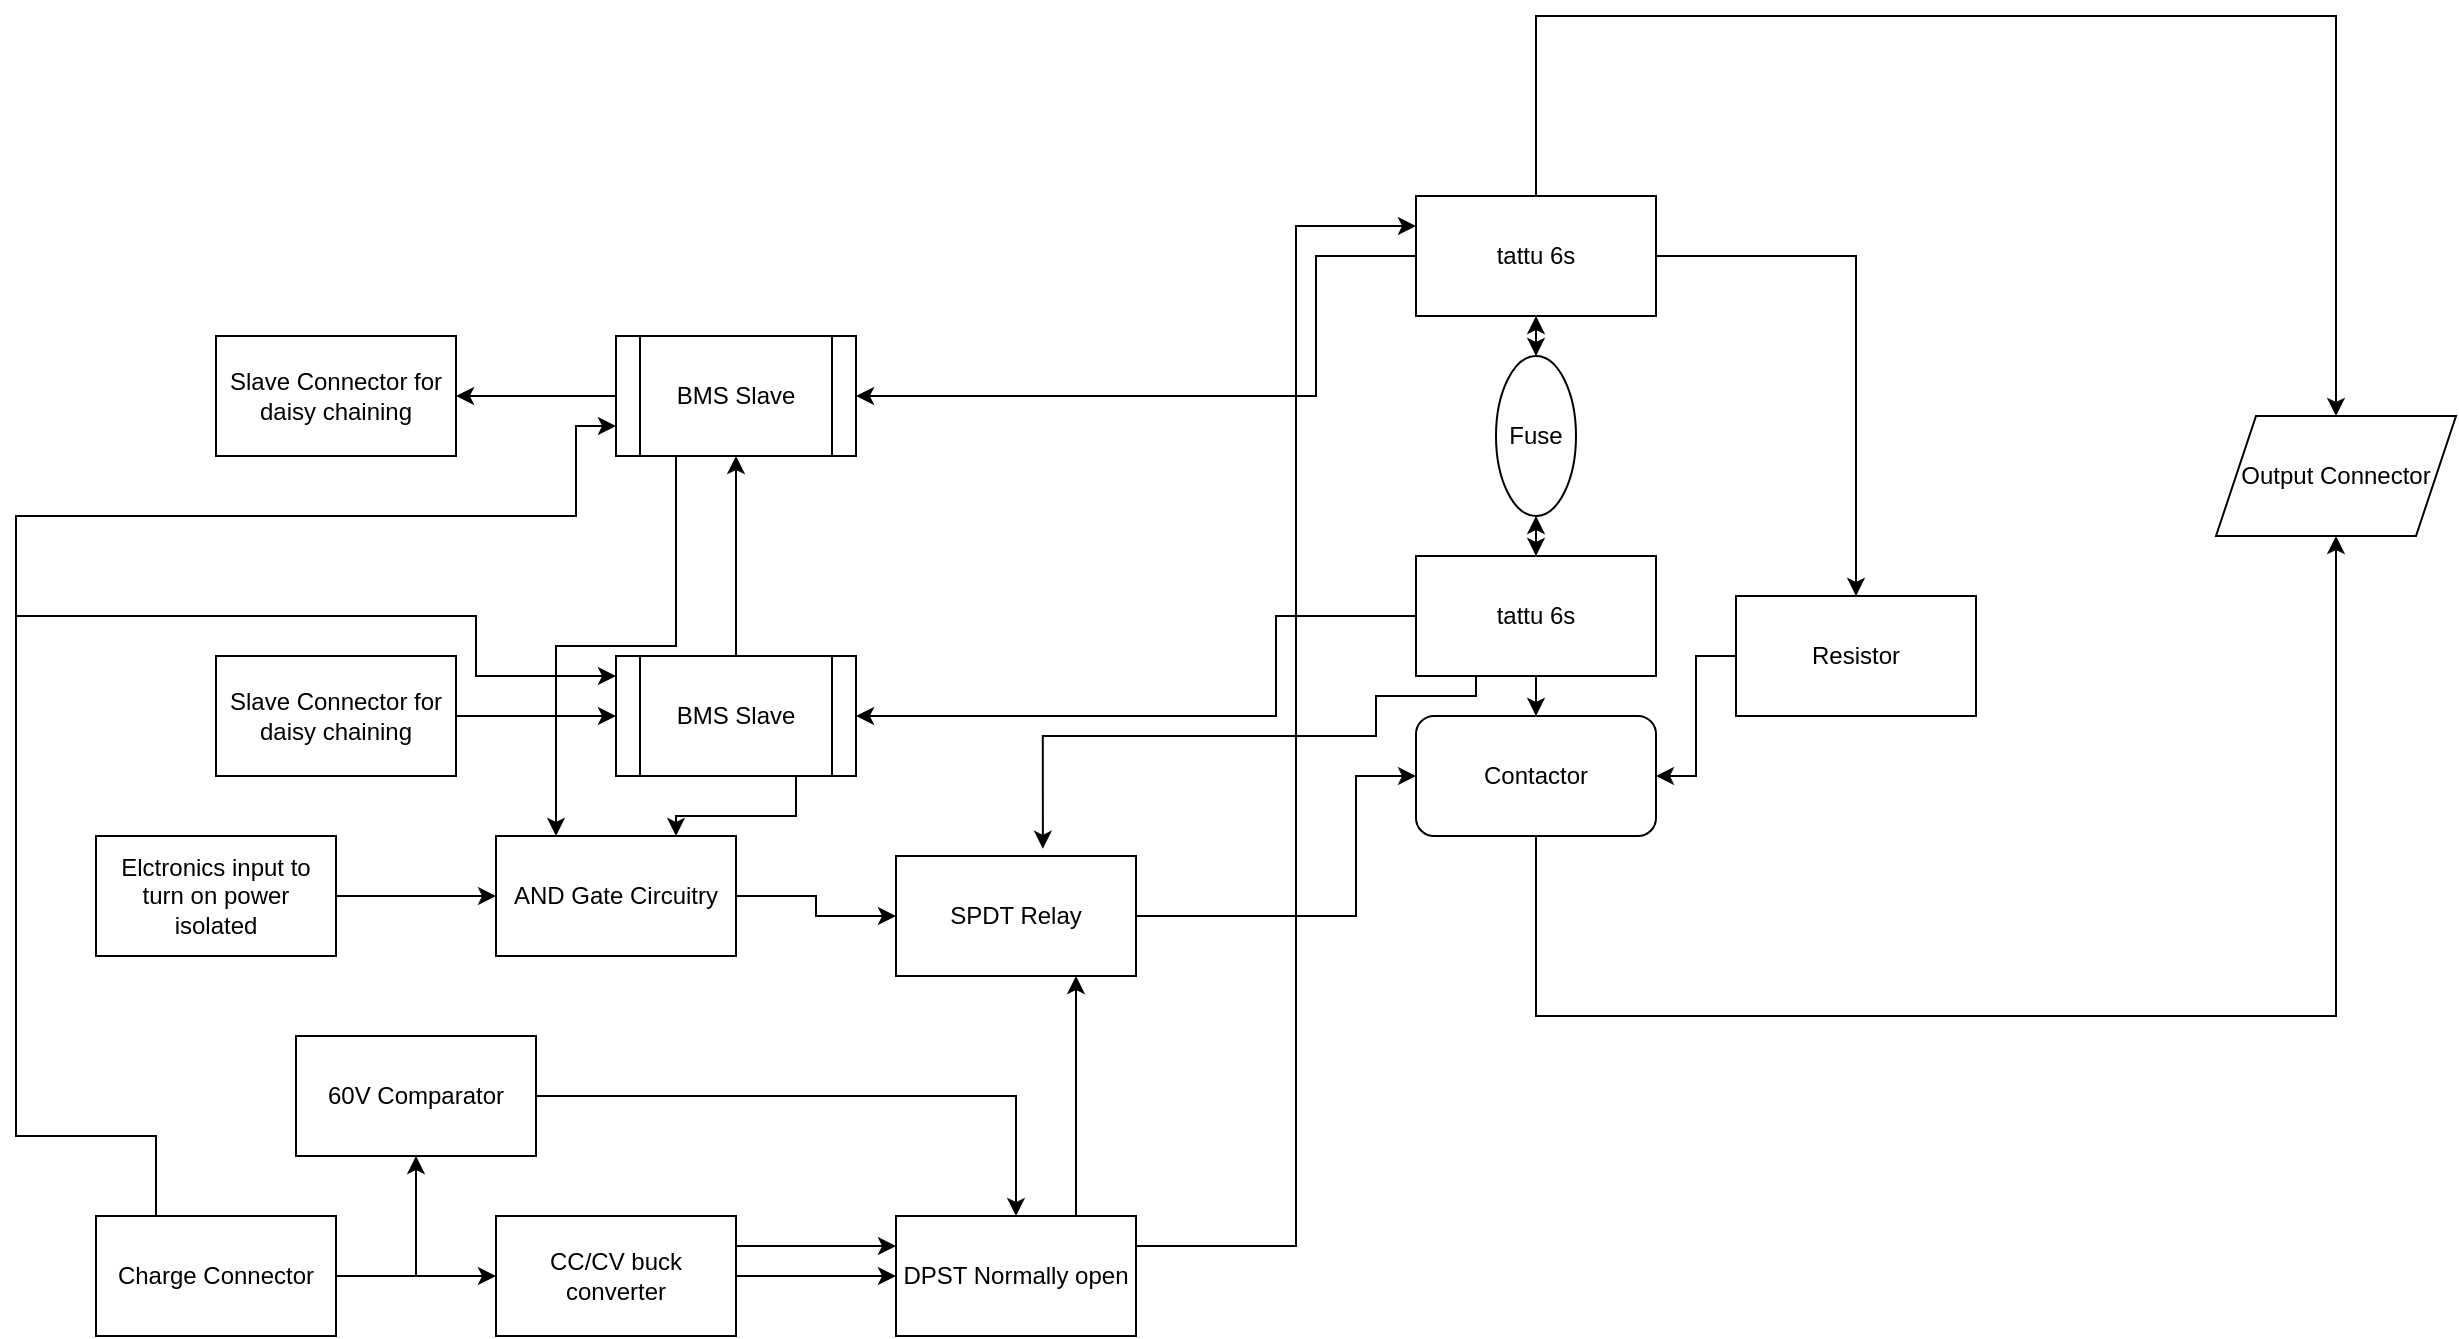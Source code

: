 <mxfile version="22.1.11" type="device">
  <diagram id="jurhLoHlSIufEqiO0e4D" name="Page-1">
    <mxGraphModel dx="2104" dy="687" grid="1" gridSize="10" guides="1" tooltips="1" connect="1" arrows="1" fold="1" page="1" pageScale="1" pageWidth="850" pageHeight="1100" math="0" shadow="0">
      <root>
        <mxCell id="0" />
        <mxCell id="1" parent="0" />
        <mxCell id="lgRkeIlRiCcvQcJWJEhC-14" value="" style="edgeStyle=orthogonalEdgeStyle;rounded=0;orthogonalLoop=1;jettySize=auto;html=1;" parent="1" source="lgRkeIlRiCcvQcJWJEhC-1" target="lgRkeIlRiCcvQcJWJEhC-3" edge="1">
          <mxGeometry relative="1" as="geometry" />
        </mxCell>
        <mxCell id="LTllZ5rqXYtzeEzusiPi-33" value="" style="edgeStyle=orthogonalEdgeStyle;rounded=0;orthogonalLoop=1;jettySize=auto;html=1;" edge="1" parent="1" source="lgRkeIlRiCcvQcJWJEhC-1" target="LTllZ5rqXYtzeEzusiPi-32">
          <mxGeometry relative="1" as="geometry" />
        </mxCell>
        <mxCell id="lgRkeIlRiCcvQcJWJEhC-1" value="tattu 6s" style="rounded=0;whiteSpace=wrap;html=1;" parent="1" vertex="1">
          <mxGeometry x="190" y="220" width="120" height="60" as="geometry" />
        </mxCell>
        <mxCell id="lgRkeIlRiCcvQcJWJEhC-4" value="" style="edgeStyle=orthogonalEdgeStyle;rounded=0;orthogonalLoop=1;jettySize=auto;html=1;" parent="1" source="lgRkeIlRiCcvQcJWJEhC-3" target="lgRkeIlRiCcvQcJWJEhC-1" edge="1">
          <mxGeometry relative="1" as="geometry" />
        </mxCell>
        <mxCell id="lgRkeIlRiCcvQcJWJEhC-6" value="" style="edgeStyle=orthogonalEdgeStyle;rounded=0;orthogonalLoop=1;jettySize=auto;html=1;" parent="1" source="lgRkeIlRiCcvQcJWJEhC-3" target="lgRkeIlRiCcvQcJWJEhC-5" edge="1">
          <mxGeometry relative="1" as="geometry" />
        </mxCell>
        <mxCell id="lgRkeIlRiCcvQcJWJEhC-3" value="Fuse" style="ellipse;whiteSpace=wrap;html=1;" parent="1" vertex="1">
          <mxGeometry x="230" y="300" width="40" height="80" as="geometry" />
        </mxCell>
        <mxCell id="lgRkeIlRiCcvQcJWJEhC-8" value="" style="edgeStyle=orthogonalEdgeStyle;rounded=0;orthogonalLoop=1;jettySize=auto;html=1;" parent="1" source="lgRkeIlRiCcvQcJWJEhC-5" target="lgRkeIlRiCcvQcJWJEhC-7" edge="1">
          <mxGeometry relative="1" as="geometry" />
        </mxCell>
        <mxCell id="lgRkeIlRiCcvQcJWJEhC-15" value="" style="edgeStyle=orthogonalEdgeStyle;rounded=0;orthogonalLoop=1;jettySize=auto;html=1;" parent="1" source="lgRkeIlRiCcvQcJWJEhC-5" target="lgRkeIlRiCcvQcJWJEhC-3" edge="1">
          <mxGeometry relative="1" as="geometry" />
        </mxCell>
        <mxCell id="LTllZ5rqXYtzeEzusiPi-2" style="edgeStyle=orthogonalEdgeStyle;rounded=0;orthogonalLoop=1;jettySize=auto;html=1;exitX=0;exitY=0.5;exitDx=0;exitDy=0;entryX=1;entryY=0.5;entryDx=0;entryDy=0;" edge="1" parent="1" source="lgRkeIlRiCcvQcJWJEhC-5" target="LTllZ5rqXYtzeEzusiPi-1">
          <mxGeometry relative="1" as="geometry">
            <Array as="points">
              <mxPoint x="120" y="430" />
              <mxPoint x="120" y="480" />
            </Array>
          </mxGeometry>
        </mxCell>
        <mxCell id="lgRkeIlRiCcvQcJWJEhC-5" value="tattu 6s" style="rounded=0;whiteSpace=wrap;html=1;" parent="1" vertex="1">
          <mxGeometry x="190" y="400" width="120" height="60" as="geometry" />
        </mxCell>
        <mxCell id="lgRkeIlRiCcvQcJWJEhC-7" value="Contactor" style="rounded=1;whiteSpace=wrap;html=1;" parent="1" vertex="1">
          <mxGeometry x="190" y="480" width="120" height="60" as="geometry" />
        </mxCell>
        <mxCell id="lgRkeIlRiCcvQcJWJEhC-39" value="Output Connector" style="shape=parallelogram;perimeter=parallelogramPerimeter;whiteSpace=wrap;html=1;fixedSize=1;" parent="1" vertex="1">
          <mxGeometry x="590" y="330" width="120" height="60" as="geometry" />
        </mxCell>
        <mxCell id="lgRkeIlRiCcvQcJWJEhC-40" value="" style="endArrow=classic;html=1;rounded=0;exitX=0.5;exitY=0;exitDx=0;exitDy=0;entryX=0.5;entryY=0;entryDx=0;entryDy=0;" parent="1" source="lgRkeIlRiCcvQcJWJEhC-1" target="lgRkeIlRiCcvQcJWJEhC-39" edge="1">
          <mxGeometry width="50" height="50" relative="1" as="geometry">
            <mxPoint x="100" y="430" as="sourcePoint" />
            <mxPoint x="150" y="380" as="targetPoint" />
            <Array as="points">
              <mxPoint x="250" y="130" />
              <mxPoint x="650" y="130" />
            </Array>
          </mxGeometry>
        </mxCell>
        <mxCell id="lgRkeIlRiCcvQcJWJEhC-41" value="" style="endArrow=classic;html=1;rounded=0;exitX=0.5;exitY=1;exitDx=0;exitDy=0;entryX=0.5;entryY=1;entryDx=0;entryDy=0;" parent="1" source="lgRkeIlRiCcvQcJWJEhC-7" target="lgRkeIlRiCcvQcJWJEhC-39" edge="1">
          <mxGeometry width="50" height="50" relative="1" as="geometry">
            <mxPoint x="100" y="430" as="sourcePoint" />
            <mxPoint x="150" y="380" as="targetPoint" />
            <Array as="points">
              <mxPoint x="250" y="630" />
              <mxPoint x="650" y="630" />
            </Array>
          </mxGeometry>
        </mxCell>
        <mxCell id="lgRkeIlRiCcvQcJWJEhC-47" value="" style="edgeStyle=orthogonalEdgeStyle;rounded=0;orthogonalLoop=1;jettySize=auto;html=1;" parent="1" source="lgRkeIlRiCcvQcJWJEhC-43" target="lgRkeIlRiCcvQcJWJEhC-46" edge="1">
          <mxGeometry relative="1" as="geometry" />
        </mxCell>
        <mxCell id="LTllZ5rqXYtzeEzusiPi-7" style="edgeStyle=orthogonalEdgeStyle;rounded=0;orthogonalLoop=1;jettySize=auto;html=1;exitX=0.25;exitY=1;exitDx=0;exitDy=0;entryX=0.25;entryY=0;entryDx=0;entryDy=0;" edge="1" parent="1" source="lgRkeIlRiCcvQcJWJEhC-43" target="LTllZ5rqXYtzeEzusiPi-6">
          <mxGeometry relative="1" as="geometry" />
        </mxCell>
        <mxCell id="lgRkeIlRiCcvQcJWJEhC-43" value="BMS Slave" style="shape=process;whiteSpace=wrap;html=1;backgroundOutline=1;" parent="1" vertex="1">
          <mxGeometry x="-210" y="290" width="120" height="60" as="geometry" />
        </mxCell>
        <mxCell id="lgRkeIlRiCcvQcJWJEhC-44" value="" style="endArrow=classic;html=1;rounded=0;entryX=1;entryY=0.5;entryDx=0;entryDy=0;exitX=0;exitY=0.5;exitDx=0;exitDy=0;" parent="1" target="lgRkeIlRiCcvQcJWJEhC-43" edge="1" source="lgRkeIlRiCcvQcJWJEhC-1">
          <mxGeometry width="50" height="50" relative="1" as="geometry">
            <mxPoint x="140" y="250" as="sourcePoint" />
            <mxPoint x="140" y="170" as="targetPoint" />
            <Array as="points">
              <mxPoint x="140" y="250" />
              <mxPoint x="140" y="290" />
              <mxPoint x="140" y="320" />
            </Array>
          </mxGeometry>
        </mxCell>
        <mxCell id="lgRkeIlRiCcvQcJWJEhC-46" value="Slave Connector for daisy chaining" style="whiteSpace=wrap;html=1;" parent="1" vertex="1">
          <mxGeometry x="-410" y="290" width="120" height="60" as="geometry" />
        </mxCell>
        <mxCell id="LTllZ5rqXYtzeEzusiPi-3" value="" style="edgeStyle=orthogonalEdgeStyle;rounded=0;orthogonalLoop=1;jettySize=auto;html=1;" edge="1" parent="1" source="LTllZ5rqXYtzeEzusiPi-1" target="lgRkeIlRiCcvQcJWJEhC-43">
          <mxGeometry relative="1" as="geometry" />
        </mxCell>
        <mxCell id="LTllZ5rqXYtzeEzusiPi-8" style="edgeStyle=orthogonalEdgeStyle;rounded=0;orthogonalLoop=1;jettySize=auto;html=1;exitX=0.75;exitY=1;exitDx=0;exitDy=0;entryX=0.75;entryY=0;entryDx=0;entryDy=0;" edge="1" parent="1" source="LTllZ5rqXYtzeEzusiPi-1" target="LTllZ5rqXYtzeEzusiPi-6">
          <mxGeometry relative="1" as="geometry" />
        </mxCell>
        <mxCell id="LTllZ5rqXYtzeEzusiPi-1" value="BMS Slave" style="shape=process;whiteSpace=wrap;html=1;backgroundOutline=1;" vertex="1" parent="1">
          <mxGeometry x="-210" y="450" width="120" height="60" as="geometry" />
        </mxCell>
        <mxCell id="LTllZ5rqXYtzeEzusiPi-5" value="" style="edgeStyle=orthogonalEdgeStyle;rounded=0;orthogonalLoop=1;jettySize=auto;html=1;" edge="1" parent="1" source="LTllZ5rqXYtzeEzusiPi-4" target="LTllZ5rqXYtzeEzusiPi-1">
          <mxGeometry relative="1" as="geometry" />
        </mxCell>
        <mxCell id="LTllZ5rqXYtzeEzusiPi-4" value="Slave Connector for daisy chaining" style="whiteSpace=wrap;html=1;" vertex="1" parent="1">
          <mxGeometry x="-410" y="450" width="120" height="60" as="geometry" />
        </mxCell>
        <mxCell id="LTllZ5rqXYtzeEzusiPi-26" style="edgeStyle=orthogonalEdgeStyle;rounded=0;orthogonalLoop=1;jettySize=auto;html=1;exitX=1;exitY=0.5;exitDx=0;exitDy=0;entryX=0;entryY=0.5;entryDx=0;entryDy=0;" edge="1" parent="1" source="LTllZ5rqXYtzeEzusiPi-6" target="LTllZ5rqXYtzeEzusiPi-24">
          <mxGeometry relative="1" as="geometry" />
        </mxCell>
        <mxCell id="LTllZ5rqXYtzeEzusiPi-6" value="AND Gate Circuitry" style="rounded=0;whiteSpace=wrap;html=1;" vertex="1" parent="1">
          <mxGeometry x="-270" y="540" width="120" height="60" as="geometry" />
        </mxCell>
        <mxCell id="LTllZ5rqXYtzeEzusiPi-11" value="" style="edgeStyle=orthogonalEdgeStyle;rounded=0;orthogonalLoop=1;jettySize=auto;html=1;" edge="1" parent="1" source="LTllZ5rqXYtzeEzusiPi-9" target="LTllZ5rqXYtzeEzusiPi-6">
          <mxGeometry relative="1" as="geometry" />
        </mxCell>
        <mxCell id="LTllZ5rqXYtzeEzusiPi-9" value="Elctronics input to turn on power isolated" style="rounded=0;whiteSpace=wrap;html=1;" vertex="1" parent="1">
          <mxGeometry x="-470" y="540" width="120" height="60" as="geometry" />
        </mxCell>
        <mxCell id="LTllZ5rqXYtzeEzusiPi-15" value="" style="edgeStyle=orthogonalEdgeStyle;rounded=0;orthogonalLoop=1;jettySize=auto;html=1;" edge="1" parent="1" source="LTllZ5rqXYtzeEzusiPi-13" target="LTllZ5rqXYtzeEzusiPi-14">
          <mxGeometry relative="1" as="geometry" />
        </mxCell>
        <mxCell id="LTllZ5rqXYtzeEzusiPi-28" style="edgeStyle=orthogonalEdgeStyle;rounded=0;orthogonalLoop=1;jettySize=auto;html=1;exitX=0.25;exitY=0;exitDx=0;exitDy=0;entryX=0;entryY=0.75;entryDx=0;entryDy=0;" edge="1" parent="1" source="LTllZ5rqXYtzeEzusiPi-13" target="lgRkeIlRiCcvQcJWJEhC-43">
          <mxGeometry relative="1" as="geometry">
            <Array as="points">
              <mxPoint x="-440" y="690" />
              <mxPoint x="-510" y="690" />
              <mxPoint x="-510" y="380" />
              <mxPoint x="-230" y="380" />
              <mxPoint x="-230" y="335" />
            </Array>
          </mxGeometry>
        </mxCell>
        <mxCell id="LTllZ5rqXYtzeEzusiPi-13" value="Charge Connector&lt;br&gt;" style="rounded=0;whiteSpace=wrap;html=1;" vertex="1" parent="1">
          <mxGeometry x="-470" y="730" width="120" height="60" as="geometry" />
        </mxCell>
        <mxCell id="LTllZ5rqXYtzeEzusiPi-17" value="" style="edgeStyle=orthogonalEdgeStyle;rounded=0;orthogonalLoop=1;jettySize=auto;html=1;" edge="1" parent="1" source="LTllZ5rqXYtzeEzusiPi-14" target="LTllZ5rqXYtzeEzusiPi-16">
          <mxGeometry relative="1" as="geometry" />
        </mxCell>
        <mxCell id="LTllZ5rqXYtzeEzusiPi-36" style="edgeStyle=orthogonalEdgeStyle;rounded=0;orthogonalLoop=1;jettySize=auto;html=1;exitX=1;exitY=0.25;exitDx=0;exitDy=0;entryX=0;entryY=0.25;entryDx=0;entryDy=0;" edge="1" parent="1" source="LTllZ5rqXYtzeEzusiPi-14" target="LTllZ5rqXYtzeEzusiPi-16">
          <mxGeometry relative="1" as="geometry" />
        </mxCell>
        <mxCell id="LTllZ5rqXYtzeEzusiPi-14" value="CC/CV buck converter" style="rounded=0;whiteSpace=wrap;html=1;" vertex="1" parent="1">
          <mxGeometry x="-270" y="730" width="120" height="60" as="geometry" />
        </mxCell>
        <mxCell id="LTllZ5rqXYtzeEzusiPi-23" style="edgeStyle=orthogonalEdgeStyle;rounded=0;orthogonalLoop=1;jettySize=auto;html=1;exitX=1;exitY=0.25;exitDx=0;exitDy=0;entryX=0;entryY=0.25;entryDx=0;entryDy=0;" edge="1" parent="1" source="LTllZ5rqXYtzeEzusiPi-16" target="lgRkeIlRiCcvQcJWJEhC-1">
          <mxGeometry relative="1" as="geometry">
            <Array as="points">
              <mxPoint x="130" y="745" />
              <mxPoint x="130" y="235" />
            </Array>
          </mxGeometry>
        </mxCell>
        <mxCell id="LTllZ5rqXYtzeEzusiPi-35" style="edgeStyle=orthogonalEdgeStyle;rounded=0;orthogonalLoop=1;jettySize=auto;html=1;exitX=0.75;exitY=0;exitDx=0;exitDy=0;entryX=0.75;entryY=1;entryDx=0;entryDy=0;" edge="1" parent="1" source="LTllZ5rqXYtzeEzusiPi-16" target="LTllZ5rqXYtzeEzusiPi-24">
          <mxGeometry relative="1" as="geometry" />
        </mxCell>
        <mxCell id="LTllZ5rqXYtzeEzusiPi-16" value="DPST Normally open" style="rounded=0;whiteSpace=wrap;html=1;" vertex="1" parent="1">
          <mxGeometry x="-70" y="730" width="120" height="60" as="geometry" />
        </mxCell>
        <mxCell id="LTllZ5rqXYtzeEzusiPi-20" style="edgeStyle=orthogonalEdgeStyle;rounded=0;orthogonalLoop=1;jettySize=auto;html=1;exitX=1;exitY=0.5;exitDx=0;exitDy=0;entryX=0.5;entryY=0;entryDx=0;entryDy=0;" edge="1" parent="1" source="LTllZ5rqXYtzeEzusiPi-18" target="LTllZ5rqXYtzeEzusiPi-16">
          <mxGeometry relative="1" as="geometry">
            <Array as="points">
              <mxPoint x="-10" y="670" />
            </Array>
          </mxGeometry>
        </mxCell>
        <mxCell id="LTllZ5rqXYtzeEzusiPi-18" value="60V Comparator" style="rounded=0;whiteSpace=wrap;html=1;" vertex="1" parent="1">
          <mxGeometry x="-370" y="640" width="120" height="60" as="geometry" />
        </mxCell>
        <mxCell id="LTllZ5rqXYtzeEzusiPi-19" value="" style="endArrow=classic;html=1;rounded=0;entryX=0.5;entryY=1;entryDx=0;entryDy=0;" edge="1" parent="1" target="LTllZ5rqXYtzeEzusiPi-18">
          <mxGeometry width="50" height="50" relative="1" as="geometry">
            <mxPoint x="-310" y="760" as="sourcePoint" />
            <mxPoint x="150" y="480" as="targetPoint" />
          </mxGeometry>
        </mxCell>
        <mxCell id="LTllZ5rqXYtzeEzusiPi-27" style="edgeStyle=orthogonalEdgeStyle;rounded=0;orthogonalLoop=1;jettySize=auto;html=1;exitX=1;exitY=0.5;exitDx=0;exitDy=0;entryX=0;entryY=0.5;entryDx=0;entryDy=0;" edge="1" parent="1" source="LTllZ5rqXYtzeEzusiPi-24" target="lgRkeIlRiCcvQcJWJEhC-7">
          <mxGeometry relative="1" as="geometry">
            <Array as="points">
              <mxPoint x="160" y="580" />
              <mxPoint x="160" y="510" />
            </Array>
          </mxGeometry>
        </mxCell>
        <mxCell id="LTllZ5rqXYtzeEzusiPi-24" value="SPDT Relay" style="rounded=0;whiteSpace=wrap;html=1;" vertex="1" parent="1">
          <mxGeometry x="-70" y="550" width="120" height="60" as="geometry" />
        </mxCell>
        <mxCell id="LTllZ5rqXYtzeEzusiPi-29" value="" style="endArrow=classic;html=1;rounded=0;" edge="1" parent="1">
          <mxGeometry width="50" height="50" relative="1" as="geometry">
            <mxPoint x="-510" y="430" as="sourcePoint" />
            <mxPoint x="-210" y="460" as="targetPoint" />
            <Array as="points">
              <mxPoint x="-280" y="430" />
              <mxPoint x="-280" y="460" />
            </Array>
          </mxGeometry>
        </mxCell>
        <mxCell id="LTllZ5rqXYtzeEzusiPi-31" style="edgeStyle=orthogonalEdgeStyle;rounded=0;orthogonalLoop=1;jettySize=auto;html=1;exitX=0.25;exitY=1;exitDx=0;exitDy=0;entryX=0.612;entryY=-0.06;entryDx=0;entryDy=0;entryPerimeter=0;" edge="1" parent="1" source="lgRkeIlRiCcvQcJWJEhC-5" target="LTllZ5rqXYtzeEzusiPi-24">
          <mxGeometry relative="1" as="geometry">
            <Array as="points">
              <mxPoint x="220" y="470" />
              <mxPoint x="170" y="470" />
              <mxPoint x="170" y="490" />
              <mxPoint x="3" y="490" />
            </Array>
          </mxGeometry>
        </mxCell>
        <mxCell id="LTllZ5rqXYtzeEzusiPi-34" style="edgeStyle=orthogonalEdgeStyle;rounded=0;orthogonalLoop=1;jettySize=auto;html=1;entryX=1;entryY=0.5;entryDx=0;entryDy=0;" edge="1" parent="1" source="LTllZ5rqXYtzeEzusiPi-32" target="lgRkeIlRiCcvQcJWJEhC-7">
          <mxGeometry relative="1" as="geometry" />
        </mxCell>
        <mxCell id="LTllZ5rqXYtzeEzusiPi-32" value="Resistor" style="rounded=0;whiteSpace=wrap;html=1;" vertex="1" parent="1">
          <mxGeometry x="350" y="420" width="120" height="60" as="geometry" />
        </mxCell>
      </root>
    </mxGraphModel>
  </diagram>
</mxfile>
